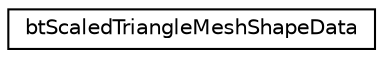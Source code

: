 digraph "Graphical Class Hierarchy"
{
  edge [fontname="Helvetica",fontsize="10",labelfontname="Helvetica",labelfontsize="10"];
  node [fontname="Helvetica",fontsize="10",shape=record];
  rankdir="LR";
  Node1 [label="btScaledTriangleMeshShapeData",height=0.2,width=0.4,color="black", fillcolor="white", style="filled",URL="$structbt_scaled_triangle_mesh_shape_data.html",tooltip="do not change those serialization structures, it requires an updated sBulletDNAstr/sBulletDNAstr64 ..."];
}
